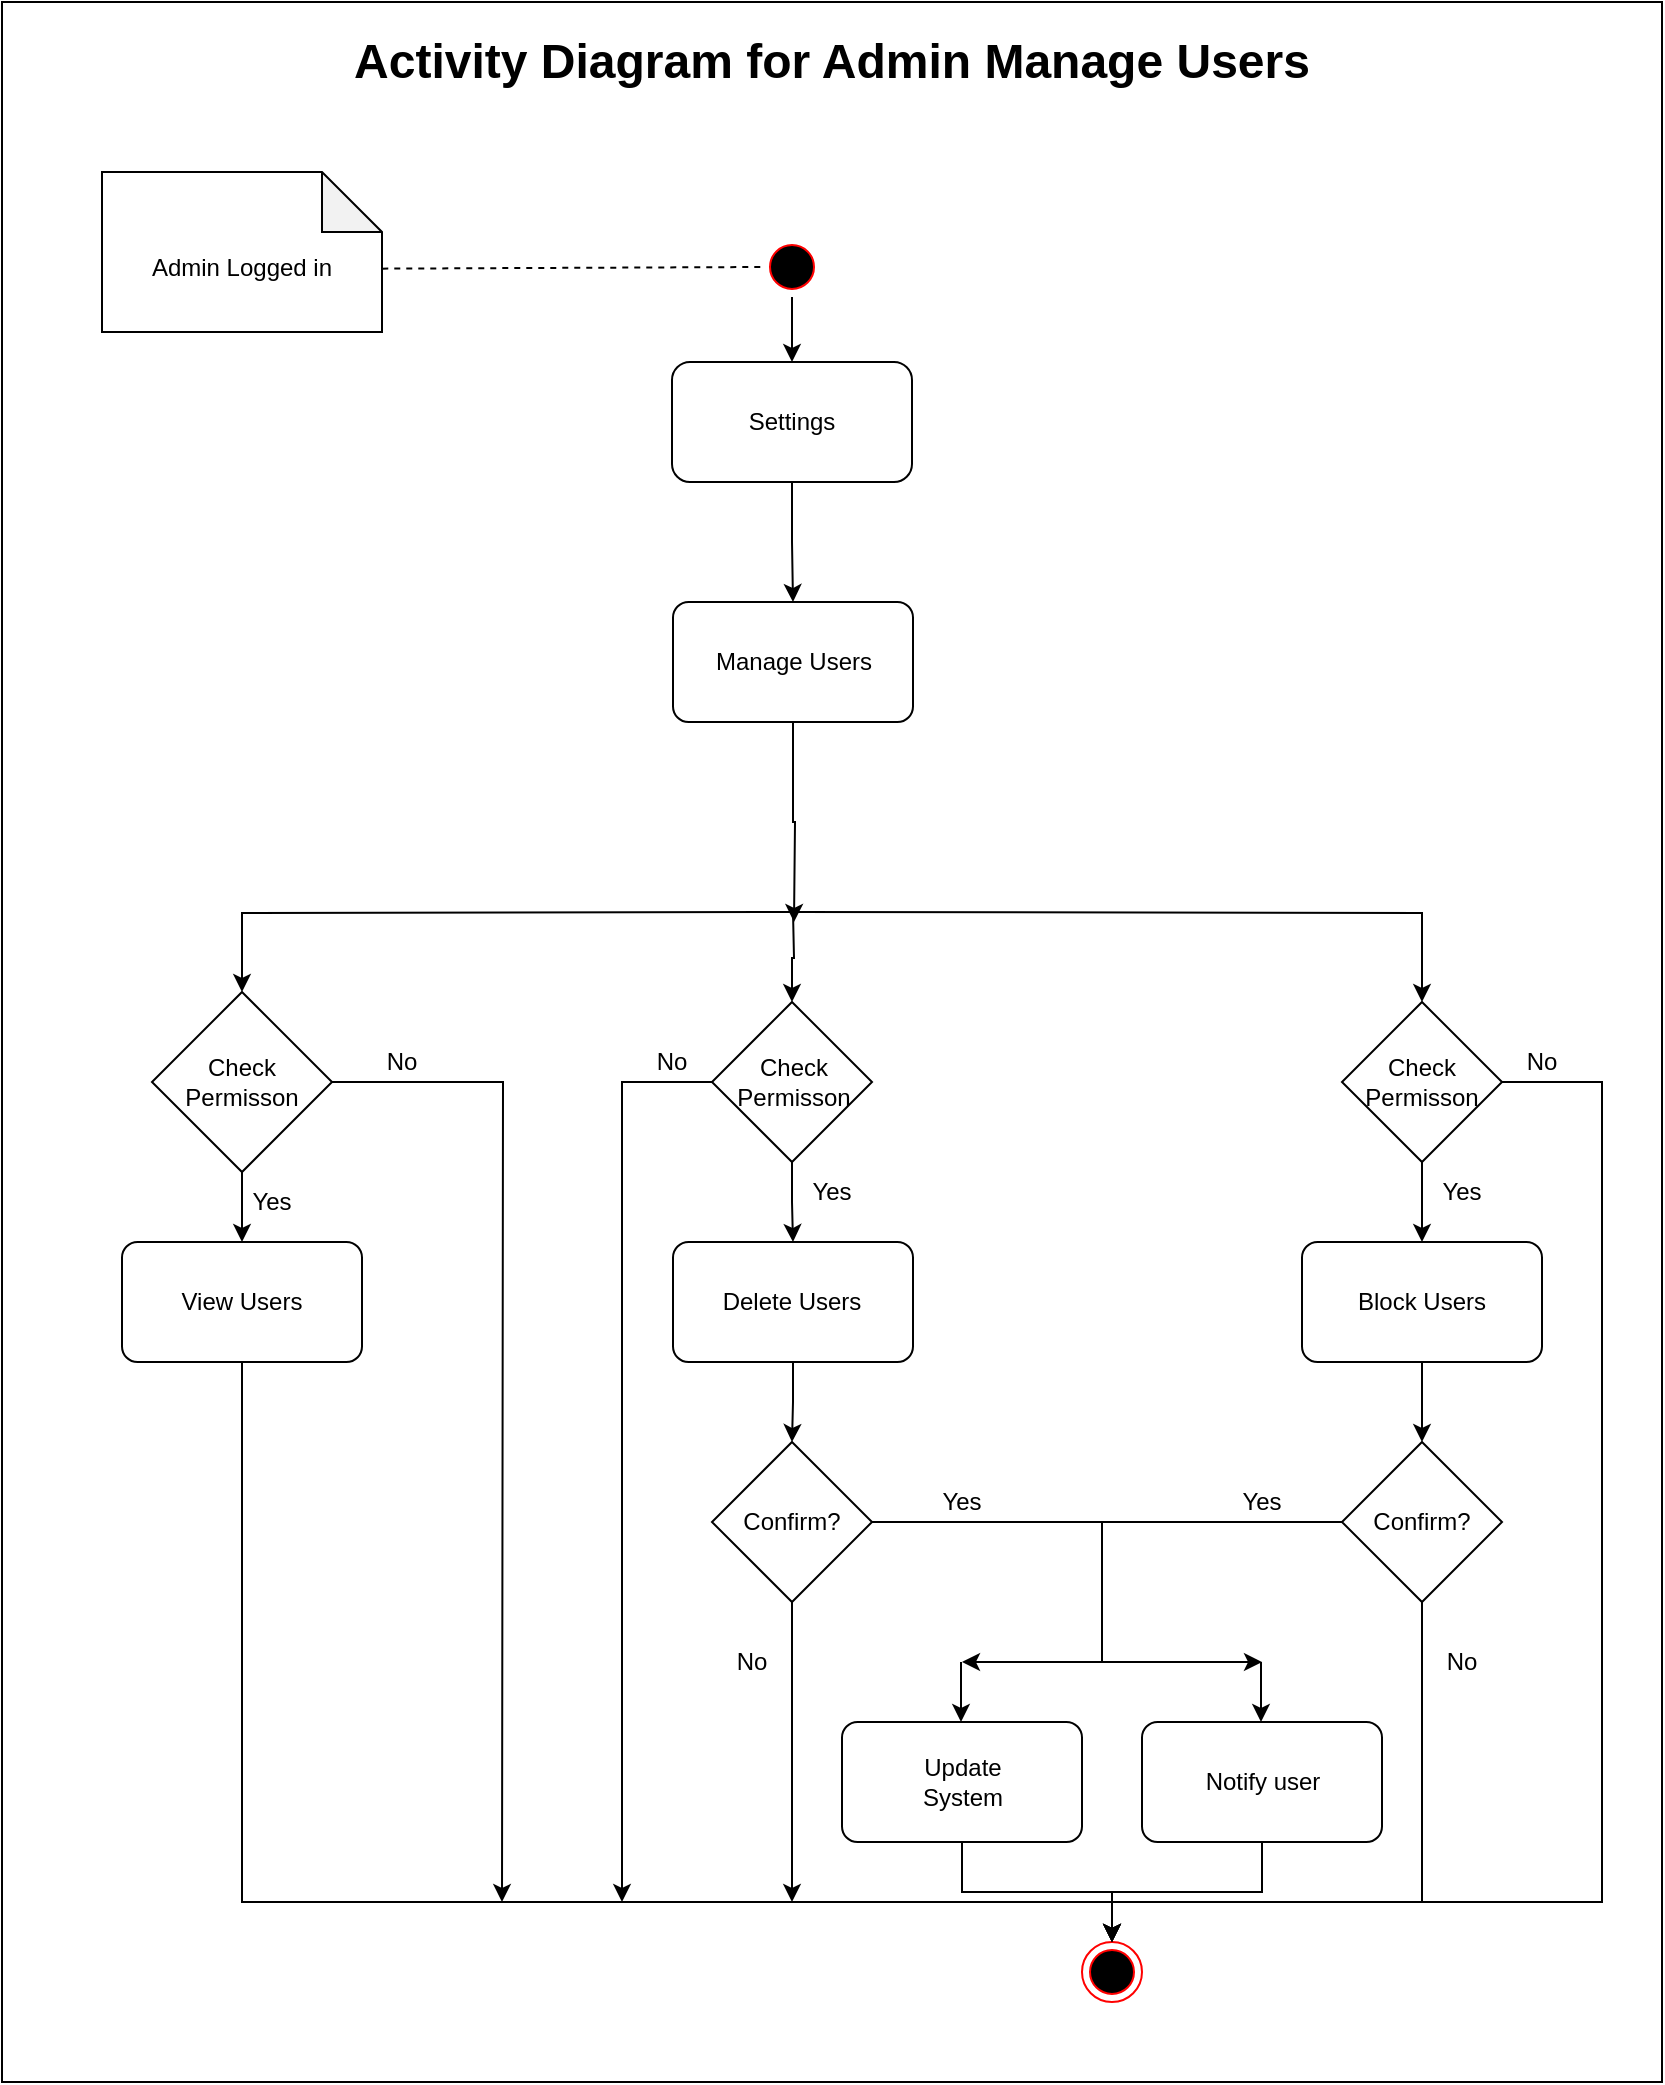 <mxfile version="13.1.3" type="device"><diagram id="BdIilHtrlR9chm280QcV" name="Page-1"><mxGraphModel dx="868" dy="520" grid="1" gridSize="10" guides="1" tooltips="1" connect="1" arrows="1" fold="1" page="1" pageScale="1" pageWidth="850" pageHeight="1100" math="0" shadow="0"><root><mxCell id="0"/><mxCell id="1" parent="0"/><mxCell id="HknvjhKgZtYXD3BPKuo6-55" value="" style="rounded=0;whiteSpace=wrap;html=1;" parent="1" vertex="1"><mxGeometry x="30" y="50" width="830" height="1040" as="geometry"/></mxCell><mxCell id="HknvjhKgZtYXD3BPKuo6-70" value="" style="edgeStyle=orthogonalEdgeStyle;rounded=0;orthogonalLoop=1;jettySize=auto;html=1;" parent="1" source="HknvjhKgZtYXD3BPKuo6-1" target="HknvjhKgZtYXD3BPKuo6-9" edge="1"><mxGeometry relative="1" as="geometry"/></mxCell><mxCell id="HknvjhKgZtYXD3BPKuo6-1" value="" style="ellipse;html=1;shape=startState;fillColor=#000000;strokeColor=#ff0000;" parent="1" vertex="1"><mxGeometry x="410" y="167.5" width="30" height="30" as="geometry"/></mxCell><mxCell id="HknvjhKgZtYXD3BPKuo6-92" value="" style="edgeStyle=orthogonalEdgeStyle;rounded=0;orthogonalLoop=1;jettySize=auto;html=1;entryX=0.5;entryY=0;entryDx=0;entryDy=0;" parent="1" source="HknvjhKgZtYXD3BPKuo6-9" target="40NcB8r7vIdpfc6CTh1e-8" edge="1"><mxGeometry relative="1" as="geometry"><mxPoint x="425" y="390" as="targetPoint"/></mxGeometry></mxCell><mxCell id="HknvjhKgZtYXD3BPKuo6-9" value="" style="rounded=1;whiteSpace=wrap;html=1;" parent="1" vertex="1"><mxGeometry x="365" y="230" width="120" height="60" as="geometry"/></mxCell><mxCell id="HknvjhKgZtYXD3BPKuo6-24" value="" style="ellipse;html=1;shape=endState;fillColor=#000000;strokeColor=#ff0000;" parent="1" vertex="1"><mxGeometry x="570" y="1020" width="30" height="30" as="geometry"/></mxCell><mxCell id="HknvjhKgZtYXD3BPKuo6-28" value="Settings" style="text;html=1;strokeColor=none;fillColor=none;align=center;verticalAlign=middle;whiteSpace=wrap;rounded=0;" parent="1" vertex="1"><mxGeometry x="380" y="250" width="90" height="20" as="geometry"/></mxCell><mxCell id="HknvjhKgZtYXD3BPKuo6-56" value="&lt;font style=&quot;font-size: 24px&quot;&gt;&lt;b&gt;Activity Diagram for Admin Manage Users&lt;/b&gt;&lt;/font&gt;" style="text;html=1;strokeColor=none;fillColor=none;align=center;verticalAlign=middle;whiteSpace=wrap;rounded=0;" parent="1" vertex="1"><mxGeometry x="70" y="60" width="750" height="40" as="geometry"/></mxCell><mxCell id="HknvjhKgZtYXD3BPKuo6-67" value="" style="shape=note;whiteSpace=wrap;html=1;backgroundOutline=1;darkOpacity=0.05;" parent="1" vertex="1"><mxGeometry x="80" y="135" width="140" height="80" as="geometry"/></mxCell><mxCell id="HknvjhKgZtYXD3BPKuo6-68" value="" style="endArrow=none;dashed=1;html=1;entryX=0;entryY=0.5;entryDx=0;entryDy=0;exitX=1.001;exitY=0.604;exitDx=0;exitDy=0;exitPerimeter=0;" parent="1" source="HknvjhKgZtYXD3BPKuo6-67" target="HknvjhKgZtYXD3BPKuo6-1" edge="1"><mxGeometry width="50" height="50" relative="1" as="geometry"><mxPoint x="220" y="190" as="sourcePoint"/><mxPoint x="500" y="390" as="targetPoint"/></mxGeometry></mxCell><mxCell id="HknvjhKgZtYXD3BPKuo6-69" value="Admin Logged in" style="text;html=1;strokeColor=none;fillColor=none;align=center;verticalAlign=middle;whiteSpace=wrap;rounded=0;" parent="1" vertex="1"><mxGeometry x="90" y="160" width="120" height="45" as="geometry"/></mxCell><mxCell id="40NcB8r7vIdpfc6CTh1e-11" value="" style="edgeStyle=orthogonalEdgeStyle;rounded=0;orthogonalLoop=1;jettySize=auto;html=1;" parent="1" source="40NcB8r7vIdpfc6CTh1e-8" edge="1"><mxGeometry relative="1" as="geometry"><mxPoint x="426" y="510" as="targetPoint"/></mxGeometry></mxCell><mxCell id="40NcB8r7vIdpfc6CTh1e-8" value="" style="rounded=1;whiteSpace=wrap;html=1;arcSize=13;" parent="1" vertex="1"><mxGeometry x="365.5" y="350" width="120" height="60" as="geometry"/></mxCell><mxCell id="40NcB8r7vIdpfc6CTh1e-39" value="" style="edgeStyle=orthogonalEdgeStyle;rounded=0;orthogonalLoop=1;jettySize=auto;html=1;" parent="1" target="40NcB8r7vIdpfc6CTh1e-36" edge="1"><mxGeometry relative="1" as="geometry"><mxPoint x="425.5" y="505" as="sourcePoint"/></mxGeometry></mxCell><mxCell id="HknvjhKgZtYXD3BPKuo6-29" value="Manage Users" style="text;html=1;strokeColor=none;fillColor=none;align=center;verticalAlign=middle;whiteSpace=wrap;rounded=0;" parent="1" vertex="1"><mxGeometry x="375.5" y="360" width="100" height="40" as="geometry"/></mxCell><mxCell id="40NcB8r7vIdpfc6CTh1e-28" value="" style="edgeStyle=orthogonalEdgeStyle;rounded=0;orthogonalLoop=1;jettySize=auto;html=1;entryX=0.5;entryY=0;entryDx=0;entryDy=0;exitX=0.5;exitY=1;exitDx=0;exitDy=0;" parent="1" source="40NcB8r7vIdpfc6CTh1e-22" target="HknvjhKgZtYXD3BPKuo6-24" edge="1"><mxGeometry relative="1" as="geometry"><mxPoint x="327" y="1000" as="targetPoint"/></mxGeometry></mxCell><mxCell id="40NcB8r7vIdpfc6CTh1e-22" value="" style="rounded=1;whiteSpace=wrap;html=1;arcSize=13;" parent="1" vertex="1"><mxGeometry x="450" y="910" width="120" height="60" as="geometry"/></mxCell><mxCell id="40NcB8r7vIdpfc6CTh1e-23" value="" style="rounded=1;whiteSpace=wrap;html=1;arcSize=13;" parent="1" vertex="1"><mxGeometry x="600" y="910" width="120" height="60" as="geometry"/></mxCell><mxCell id="40NcB8r7vIdpfc6CTh1e-29" value="" style="edgeStyle=orthogonalEdgeStyle;rounded=0;orthogonalLoop=1;jettySize=auto;html=1;entryX=0.5;entryY=0;entryDx=0;entryDy=0;exitX=0.5;exitY=1;exitDx=0;exitDy=0;" parent="1" source="40NcB8r7vIdpfc6CTh1e-23" target="HknvjhKgZtYXD3BPKuo6-24" edge="1"><mxGeometry relative="1" as="geometry"><mxPoint x="337" y="930" as="sourcePoint"/><mxPoint x="435" y="1000" as="targetPoint"/></mxGeometry></mxCell><mxCell id="40NcB8r7vIdpfc6CTh1e-32" value="Update System" style="text;html=1;strokeColor=none;fillColor=none;align=center;verticalAlign=middle;whiteSpace=wrap;rounded=0;" parent="1" vertex="1"><mxGeometry x="478.5" y="930" width="63" height="20" as="geometry"/></mxCell><mxCell id="40NcB8r7vIdpfc6CTh1e-33" value="Notify user" style="text;html=1;strokeColor=none;fillColor=none;align=center;verticalAlign=middle;whiteSpace=wrap;rounded=0;" parent="1" vertex="1"><mxGeometry x="628.5" y="930" width="63" height="20" as="geometry"/></mxCell><mxCell id="40NcB8r7vIdpfc6CTh1e-41" value="" style="edgeStyle=orthogonalEdgeStyle;rounded=0;orthogonalLoop=1;jettySize=auto;html=1;exitX=0.5;exitY=1;exitDx=0;exitDy=0;" parent="1" target="40NcB8r7vIdpfc6CTh1e-40" edge="1"><mxGeometry relative="1" as="geometry"><mxPoint x="425.5" y="505" as="sourcePoint"/></mxGeometry></mxCell><mxCell id="40NcB8r7vIdpfc6CTh1e-43" value="" style="edgeStyle=orthogonalEdgeStyle;rounded=0;orthogonalLoop=1;jettySize=auto;html=1;exitX=0.5;exitY=1;exitDx=0;exitDy=0;" parent="1" target="40NcB8r7vIdpfc6CTh1e-42" edge="1"><mxGeometry relative="1" as="geometry"><mxPoint x="425.5" y="505" as="sourcePoint"/></mxGeometry></mxCell><mxCell id="40NcB8r7vIdpfc6CTh1e-47" value="" style="edgeStyle=orthogonalEdgeStyle;rounded=0;orthogonalLoop=1;jettySize=auto;html=1;entryX=0.5;entryY=0;entryDx=0;entryDy=0;" parent="1" source="40NcB8r7vIdpfc6CTh1e-36" target="40NcB8r7vIdpfc6CTh1e-51" edge="1"><mxGeometry relative="1" as="geometry"><mxPoint x="425" y="710" as="targetPoint"/></mxGeometry></mxCell><mxCell id="40NcB8r7vIdpfc6CTh1e-92" value="" style="edgeStyle=orthogonalEdgeStyle;rounded=0;orthogonalLoop=1;jettySize=auto;html=1;" parent="1" source="40NcB8r7vIdpfc6CTh1e-36" edge="1"><mxGeometry relative="1" as="geometry"><mxPoint x="340" y="1000" as="targetPoint"/><Array as="points"><mxPoint x="340" y="590"/><mxPoint x="340" y="1000"/></Array></mxGeometry></mxCell><mxCell id="40NcB8r7vIdpfc6CTh1e-36" value="" style="rhombus;whiteSpace=wrap;html=1;" parent="1" vertex="1"><mxGeometry x="385" y="550" width="80" height="80" as="geometry"/></mxCell><mxCell id="40NcB8r7vIdpfc6CTh1e-45" value="" style="edgeStyle=orthogonalEdgeStyle;rounded=0;orthogonalLoop=1;jettySize=auto;html=1;entryX=0.5;entryY=0;entryDx=0;entryDy=0;" parent="1" source="40NcB8r7vIdpfc6CTh1e-42" target="40NcB8r7vIdpfc6CTh1e-50" edge="1"><mxGeometry relative="1" as="geometry"><mxPoint x="150" y="710" as="targetPoint"/></mxGeometry></mxCell><mxCell id="40NcB8r7vIdpfc6CTh1e-94" value="" style="edgeStyle=orthogonalEdgeStyle;rounded=0;orthogonalLoop=1;jettySize=auto;html=1;" parent="1" source="40NcB8r7vIdpfc6CTh1e-42" edge="1"><mxGeometry relative="1" as="geometry"><mxPoint x="280" y="1000" as="targetPoint"/></mxGeometry></mxCell><mxCell id="40NcB8r7vIdpfc6CTh1e-42" value="" style="rhombus;whiteSpace=wrap;html=1;" parent="1" vertex="1"><mxGeometry x="105" y="545" width="90" height="90" as="geometry"/></mxCell><mxCell id="40NcB8r7vIdpfc6CTh1e-49" value="" style="edgeStyle=orthogonalEdgeStyle;rounded=0;orthogonalLoop=1;jettySize=auto;html=1;entryX=0.5;entryY=0;entryDx=0;entryDy=0;" parent="1" source="40NcB8r7vIdpfc6CTh1e-40" target="40NcB8r7vIdpfc6CTh1e-53" edge="1"><mxGeometry relative="1" as="geometry"><mxPoint x="740" y="710" as="targetPoint"/></mxGeometry></mxCell><mxCell id="40NcB8r7vIdpfc6CTh1e-96" value="" style="edgeStyle=orthogonalEdgeStyle;rounded=0;orthogonalLoop=1;jettySize=auto;html=1;" parent="1" source="40NcB8r7vIdpfc6CTh1e-40" edge="1"><mxGeometry relative="1" as="geometry"><mxPoint x="585" y="1020" as="targetPoint"/><Array as="points"><mxPoint x="830" y="590"/><mxPoint x="830" y="1000"/><mxPoint x="585" y="1000"/></Array></mxGeometry></mxCell><mxCell id="40NcB8r7vIdpfc6CTh1e-40" value="" style="rhombus;whiteSpace=wrap;html=1;" parent="1" vertex="1"><mxGeometry x="700" y="550" width="80" height="80" as="geometry"/></mxCell><mxCell id="40NcB8r7vIdpfc6CTh1e-86" value="" style="edgeStyle=orthogonalEdgeStyle;rounded=0;orthogonalLoop=1;jettySize=auto;html=1;entryX=0.5;entryY=0;entryDx=0;entryDy=0;" parent="1" source="40NcB8r7vIdpfc6CTh1e-50" target="HknvjhKgZtYXD3BPKuo6-24" edge="1"><mxGeometry relative="1" as="geometry"><mxPoint x="150" y="810" as="targetPoint"/><Array as="points"><mxPoint x="150" y="1000"/><mxPoint x="585" y="1000"/></Array></mxGeometry></mxCell><mxCell id="40NcB8r7vIdpfc6CTh1e-50" value="" style="rounded=1;whiteSpace=wrap;html=1;arcSize=13;" parent="1" vertex="1"><mxGeometry x="90" y="670" width="120" height="60" as="geometry"/></mxCell><mxCell id="40NcB8r7vIdpfc6CTh1e-58" value="" style="edgeStyle=orthogonalEdgeStyle;rounded=0;orthogonalLoop=1;jettySize=auto;html=1;" parent="1" source="40NcB8r7vIdpfc6CTh1e-51" target="40NcB8r7vIdpfc6CTh1e-57" edge="1"><mxGeometry relative="1" as="geometry"/></mxCell><mxCell id="40NcB8r7vIdpfc6CTh1e-51" value="" style="rounded=1;whiteSpace=wrap;html=1;arcSize=13;" parent="1" vertex="1"><mxGeometry x="365.5" y="670" width="120" height="60" as="geometry"/></mxCell><mxCell id="40NcB8r7vIdpfc6CTh1e-60" value="" style="edgeStyle=orthogonalEdgeStyle;rounded=0;orthogonalLoop=1;jettySize=auto;html=1;" parent="1" source="40NcB8r7vIdpfc6CTh1e-53" target="40NcB8r7vIdpfc6CTh1e-59" edge="1"><mxGeometry relative="1" as="geometry"/></mxCell><mxCell id="40NcB8r7vIdpfc6CTh1e-53" value="" style="rounded=1;whiteSpace=wrap;html=1;arcSize=13;" parent="1" vertex="1"><mxGeometry x="680" y="670" width="120" height="60" as="geometry"/></mxCell><mxCell id="40NcB8r7vIdpfc6CTh1e-67" value="" style="edgeStyle=orthogonalEdgeStyle;rounded=0;orthogonalLoop=1;jettySize=auto;html=1;" parent="1" source="40NcB8r7vIdpfc6CTh1e-57" edge="1"><mxGeometry relative="1" as="geometry"><mxPoint x="510" y="880" as="targetPoint"/><Array as="points"><mxPoint x="580" y="810"/><mxPoint x="580" y="880"/></Array></mxGeometry></mxCell><mxCell id="40NcB8r7vIdpfc6CTh1e-88" value="" style="edgeStyle=orthogonalEdgeStyle;rounded=0;orthogonalLoop=1;jettySize=auto;html=1;" parent="1" source="40NcB8r7vIdpfc6CTh1e-57" edge="1"><mxGeometry relative="1" as="geometry"><mxPoint x="425" y="1000" as="targetPoint"/></mxGeometry></mxCell><mxCell id="40NcB8r7vIdpfc6CTh1e-57" value="" style="rhombus;whiteSpace=wrap;html=1;" parent="1" vertex="1"><mxGeometry x="385" y="770" width="80" height="80" as="geometry"/></mxCell><mxCell id="40NcB8r7vIdpfc6CTh1e-69" value="" style="edgeStyle=orthogonalEdgeStyle;rounded=0;orthogonalLoop=1;jettySize=auto;html=1;" parent="1" source="40NcB8r7vIdpfc6CTh1e-59" edge="1"><mxGeometry relative="1" as="geometry"><mxPoint x="660" y="880" as="targetPoint"/><Array as="points"><mxPoint x="580" y="810"/><mxPoint x="580" y="880"/></Array></mxGeometry></mxCell><mxCell id="40NcB8r7vIdpfc6CTh1e-90" value="" style="edgeStyle=orthogonalEdgeStyle;rounded=0;orthogonalLoop=1;jettySize=auto;html=1;entryX=0.5;entryY=0;entryDx=0;entryDy=0;" parent="1" source="40NcB8r7vIdpfc6CTh1e-59" target="HknvjhKgZtYXD3BPKuo6-24" edge="1"><mxGeometry relative="1" as="geometry"><mxPoint x="590" y="1020" as="targetPoint"/><Array as="points"><mxPoint x="740" y="1000"/><mxPoint x="585" y="1000"/></Array></mxGeometry></mxCell><mxCell id="40NcB8r7vIdpfc6CTh1e-59" value="" style="rhombus;whiteSpace=wrap;html=1;" parent="1" vertex="1"><mxGeometry x="700" y="770" width="80" height="80" as="geometry"/></mxCell><mxCell id="40NcB8r7vIdpfc6CTh1e-71" value="" style="endArrow=classic;html=1;entryX=0.5;entryY=0;entryDx=0;entryDy=0;" parent="1" edge="1"><mxGeometry width="50" height="50" relative="1" as="geometry"><mxPoint x="659.5" y="880" as="sourcePoint"/><mxPoint x="659.5" y="910" as="targetPoint"/></mxGeometry></mxCell><mxCell id="40NcB8r7vIdpfc6CTh1e-75" value="" style="endArrow=classic;html=1;entryX=0.5;entryY=0;entryDx=0;entryDy=0;" parent="1" edge="1"><mxGeometry width="50" height="50" relative="1" as="geometry"><mxPoint x="509.5" y="880" as="sourcePoint"/><mxPoint x="509.5" y="910" as="targetPoint"/></mxGeometry></mxCell><mxCell id="40NcB8r7vIdpfc6CTh1e-79" value="Check Permisson" style="text;html=1;strokeColor=none;fillColor=none;align=center;verticalAlign=middle;whiteSpace=wrap;rounded=0;" parent="1" vertex="1"><mxGeometry x="130" y="580" width="40" height="20" as="geometry"/></mxCell><mxCell id="40NcB8r7vIdpfc6CTh1e-80" value="View Users" style="text;html=1;strokeColor=none;fillColor=none;align=center;verticalAlign=middle;whiteSpace=wrap;rounded=0;" parent="1" vertex="1"><mxGeometry x="115" y="690" width="70" height="20" as="geometry"/></mxCell><mxCell id="40NcB8r7vIdpfc6CTh1e-81" value="Delete Users" style="text;html=1;strokeColor=none;fillColor=none;align=center;verticalAlign=middle;whiteSpace=wrap;rounded=0;" parent="1" vertex="1"><mxGeometry x="385" y="690" width="80" height="20" as="geometry"/></mxCell><mxCell id="40NcB8r7vIdpfc6CTh1e-82" value="Block Users" style="text;html=1;strokeColor=none;fillColor=none;align=center;verticalAlign=middle;whiteSpace=wrap;rounded=0;" parent="1" vertex="1"><mxGeometry x="705" y="690" width="70" height="20" as="geometry"/></mxCell><mxCell id="40NcB8r7vIdpfc6CTh1e-83" value="Confirm?" style="text;html=1;strokeColor=none;fillColor=none;align=center;verticalAlign=middle;whiteSpace=wrap;rounded=0;" parent="1" vertex="1"><mxGeometry x="405" y="800" width="40" height="20" as="geometry"/></mxCell><mxCell id="40NcB8r7vIdpfc6CTh1e-84" value="Confirm?" style="text;html=1;strokeColor=none;fillColor=none;align=center;verticalAlign=middle;whiteSpace=wrap;rounded=0;" parent="1" vertex="1"><mxGeometry x="720" y="800" width="40" height="20" as="geometry"/></mxCell><mxCell id="40NcB8r7vIdpfc6CTh1e-97" value="Yes" style="text;html=1;strokeColor=none;fillColor=none;align=center;verticalAlign=middle;whiteSpace=wrap;rounded=0;" parent="1" vertex="1"><mxGeometry x="145" y="640" width="40" height="20" as="geometry"/></mxCell><mxCell id="40NcB8r7vIdpfc6CTh1e-98" value="No" style="text;html=1;strokeColor=none;fillColor=none;align=center;verticalAlign=middle;whiteSpace=wrap;rounded=0;" parent="1" vertex="1"><mxGeometry x="210" y="570" width="40" height="20" as="geometry"/></mxCell><mxCell id="40NcB8r7vIdpfc6CTh1e-99" value="Yes" style="text;html=1;strokeColor=none;fillColor=none;align=center;verticalAlign=middle;whiteSpace=wrap;rounded=0;" parent="1" vertex="1"><mxGeometry x="425" y="635" width="40" height="20" as="geometry"/></mxCell><mxCell id="40NcB8r7vIdpfc6CTh1e-100" value="Yes" style="text;html=1;strokeColor=none;fillColor=none;align=center;verticalAlign=middle;whiteSpace=wrap;rounded=0;" parent="1" vertex="1"><mxGeometry x="740" y="635" width="40" height="20" as="geometry"/></mxCell><mxCell id="40NcB8r7vIdpfc6CTh1e-101" value="No" style="text;html=1;strokeColor=none;fillColor=none;align=center;verticalAlign=middle;whiteSpace=wrap;rounded=0;" parent="1" vertex="1"><mxGeometry x="345" y="570" width="40" height="20" as="geometry"/></mxCell><mxCell id="40NcB8r7vIdpfc6CTh1e-102" value="No" style="text;html=1;strokeColor=none;fillColor=none;align=center;verticalAlign=middle;whiteSpace=wrap;rounded=0;" parent="1" vertex="1"><mxGeometry x="780" y="570" width="40" height="20" as="geometry"/></mxCell><mxCell id="40NcB8r7vIdpfc6CTh1e-103" value="No" style="text;html=1;strokeColor=none;fillColor=none;align=center;verticalAlign=middle;whiteSpace=wrap;rounded=0;" parent="1" vertex="1"><mxGeometry x="385" y="870" width="40" height="20" as="geometry"/></mxCell><mxCell id="40NcB8r7vIdpfc6CTh1e-104" value="No" style="text;html=1;strokeColor=none;fillColor=none;align=center;verticalAlign=middle;whiteSpace=wrap;rounded=0;" parent="1" vertex="1"><mxGeometry x="740" y="870" width="40" height="20" as="geometry"/></mxCell><mxCell id="40NcB8r7vIdpfc6CTh1e-105" value="Yes" style="text;html=1;strokeColor=none;fillColor=none;align=center;verticalAlign=middle;whiteSpace=wrap;rounded=0;" parent="1" vertex="1"><mxGeometry x="490" y="790" width="40" height="20" as="geometry"/></mxCell><mxCell id="40NcB8r7vIdpfc6CTh1e-106" value="Yes" style="text;html=1;strokeColor=none;fillColor=none;align=center;verticalAlign=middle;whiteSpace=wrap;rounded=0;" parent="1" vertex="1"><mxGeometry x="640" y="790" width="40" height="20" as="geometry"/></mxCell><mxCell id="qOEzV5IZ6l3CJbPQVK3L-1" value="Check Permisson" style="text;html=1;strokeColor=none;fillColor=none;align=center;verticalAlign=middle;whiteSpace=wrap;rounded=0;" vertex="1" parent="1"><mxGeometry x="405.5" y="580" width="40" height="20" as="geometry"/></mxCell><mxCell id="qOEzV5IZ6l3CJbPQVK3L-2" value="Check Permisson" style="text;html=1;strokeColor=none;fillColor=none;align=center;verticalAlign=middle;whiteSpace=wrap;rounded=0;" vertex="1" parent="1"><mxGeometry x="720" y="580" width="40" height="20" as="geometry"/></mxCell></root></mxGraphModel></diagram></mxfile>